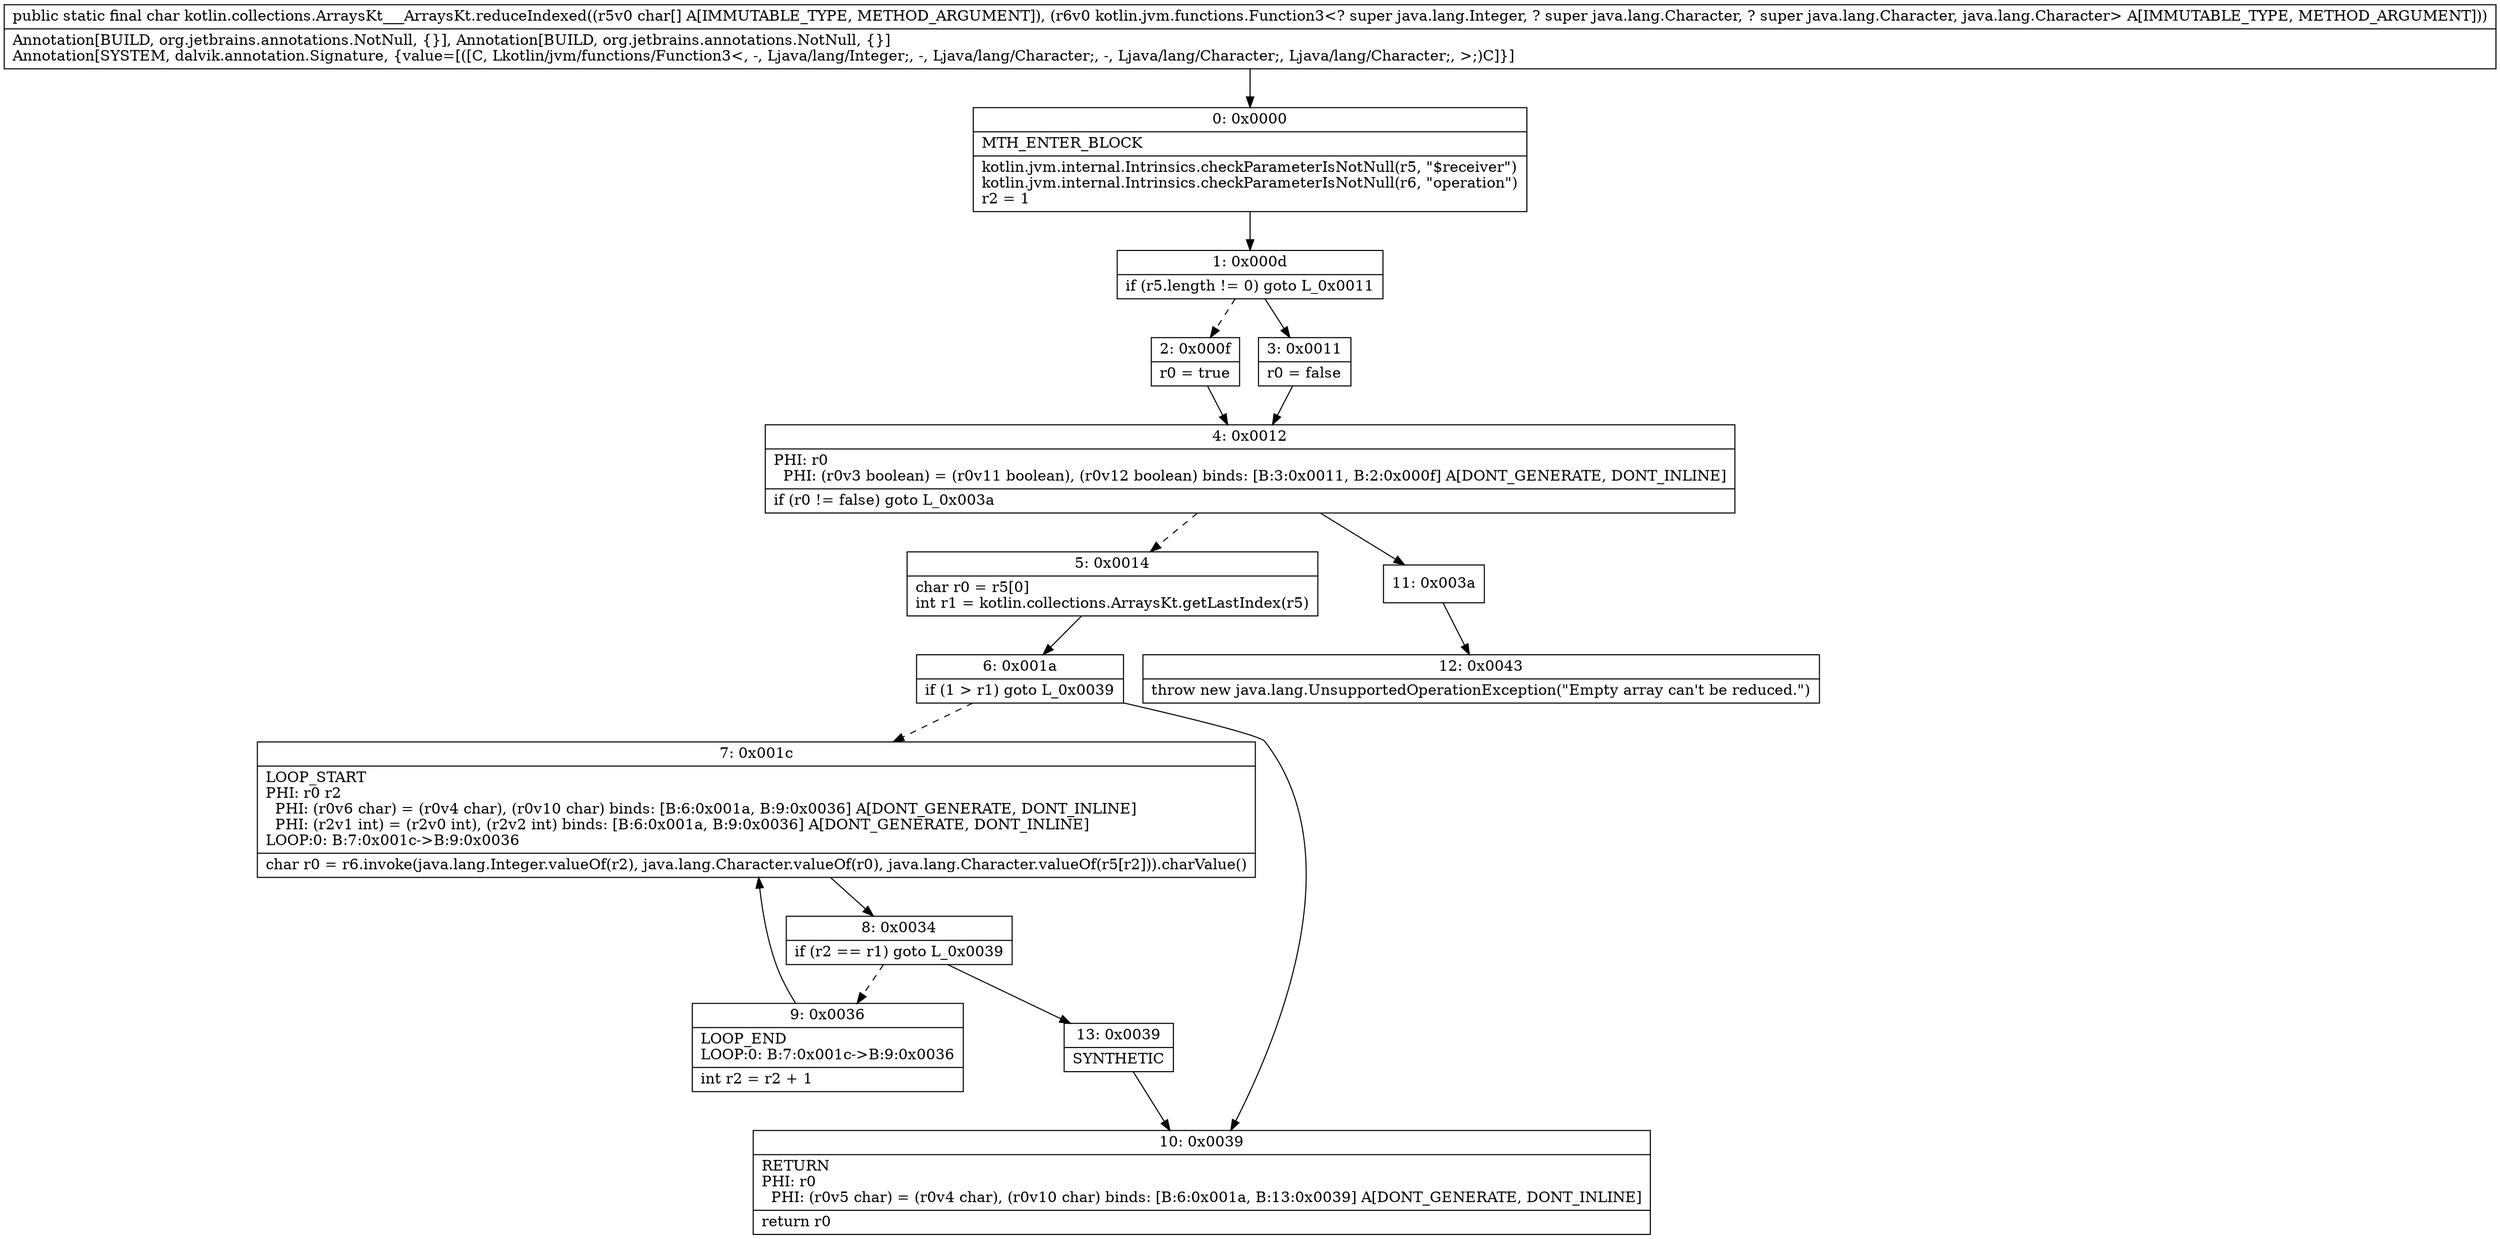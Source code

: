 digraph "CFG forkotlin.collections.ArraysKt___ArraysKt.reduceIndexed([CLkotlin\/jvm\/functions\/Function3;)C" {
Node_0 [shape=record,label="{0\:\ 0x0000|MTH_ENTER_BLOCK\l|kotlin.jvm.internal.Intrinsics.checkParameterIsNotNull(r5, \"$receiver\")\lkotlin.jvm.internal.Intrinsics.checkParameterIsNotNull(r6, \"operation\")\lr2 = 1\l}"];
Node_1 [shape=record,label="{1\:\ 0x000d|if (r5.length != 0) goto L_0x0011\l}"];
Node_2 [shape=record,label="{2\:\ 0x000f|r0 = true\l}"];
Node_3 [shape=record,label="{3\:\ 0x0011|r0 = false\l}"];
Node_4 [shape=record,label="{4\:\ 0x0012|PHI: r0 \l  PHI: (r0v3 boolean) = (r0v11 boolean), (r0v12 boolean) binds: [B:3:0x0011, B:2:0x000f] A[DONT_GENERATE, DONT_INLINE]\l|if (r0 != false) goto L_0x003a\l}"];
Node_5 [shape=record,label="{5\:\ 0x0014|char r0 = r5[0]\lint r1 = kotlin.collections.ArraysKt.getLastIndex(r5)\l}"];
Node_6 [shape=record,label="{6\:\ 0x001a|if (1 \> r1) goto L_0x0039\l}"];
Node_7 [shape=record,label="{7\:\ 0x001c|LOOP_START\lPHI: r0 r2 \l  PHI: (r0v6 char) = (r0v4 char), (r0v10 char) binds: [B:6:0x001a, B:9:0x0036] A[DONT_GENERATE, DONT_INLINE]\l  PHI: (r2v1 int) = (r2v0 int), (r2v2 int) binds: [B:6:0x001a, B:9:0x0036] A[DONT_GENERATE, DONT_INLINE]\lLOOP:0: B:7:0x001c\-\>B:9:0x0036\l|char r0 = r6.invoke(java.lang.Integer.valueOf(r2), java.lang.Character.valueOf(r0), java.lang.Character.valueOf(r5[r2])).charValue()\l}"];
Node_8 [shape=record,label="{8\:\ 0x0034|if (r2 == r1) goto L_0x0039\l}"];
Node_9 [shape=record,label="{9\:\ 0x0036|LOOP_END\lLOOP:0: B:7:0x001c\-\>B:9:0x0036\l|int r2 = r2 + 1\l}"];
Node_10 [shape=record,label="{10\:\ 0x0039|RETURN\lPHI: r0 \l  PHI: (r0v5 char) = (r0v4 char), (r0v10 char) binds: [B:6:0x001a, B:13:0x0039] A[DONT_GENERATE, DONT_INLINE]\l|return r0\l}"];
Node_11 [shape=record,label="{11\:\ 0x003a}"];
Node_12 [shape=record,label="{12\:\ 0x0043|throw new java.lang.UnsupportedOperationException(\"Empty array can't be reduced.\")\l}"];
Node_13 [shape=record,label="{13\:\ 0x0039|SYNTHETIC\l}"];
MethodNode[shape=record,label="{public static final char kotlin.collections.ArraysKt___ArraysKt.reduceIndexed((r5v0 char[] A[IMMUTABLE_TYPE, METHOD_ARGUMENT]), (r6v0 kotlin.jvm.functions.Function3\<? super java.lang.Integer, ? super java.lang.Character, ? super java.lang.Character, java.lang.Character\> A[IMMUTABLE_TYPE, METHOD_ARGUMENT]))  | Annotation[BUILD, org.jetbrains.annotations.NotNull, \{\}], Annotation[BUILD, org.jetbrains.annotations.NotNull, \{\}]\lAnnotation[SYSTEM, dalvik.annotation.Signature, \{value=[([C, Lkotlin\/jvm\/functions\/Function3\<, \-, Ljava\/lang\/Integer;, \-, Ljava\/lang\/Character;, \-, Ljava\/lang\/Character;, Ljava\/lang\/Character;, \>;)C]\}]\l}"];
MethodNode -> Node_0;
Node_0 -> Node_1;
Node_1 -> Node_2[style=dashed];
Node_1 -> Node_3;
Node_2 -> Node_4;
Node_3 -> Node_4;
Node_4 -> Node_5[style=dashed];
Node_4 -> Node_11;
Node_5 -> Node_6;
Node_6 -> Node_7[style=dashed];
Node_6 -> Node_10;
Node_7 -> Node_8;
Node_8 -> Node_9[style=dashed];
Node_8 -> Node_13;
Node_9 -> Node_7;
Node_11 -> Node_12;
Node_13 -> Node_10;
}

